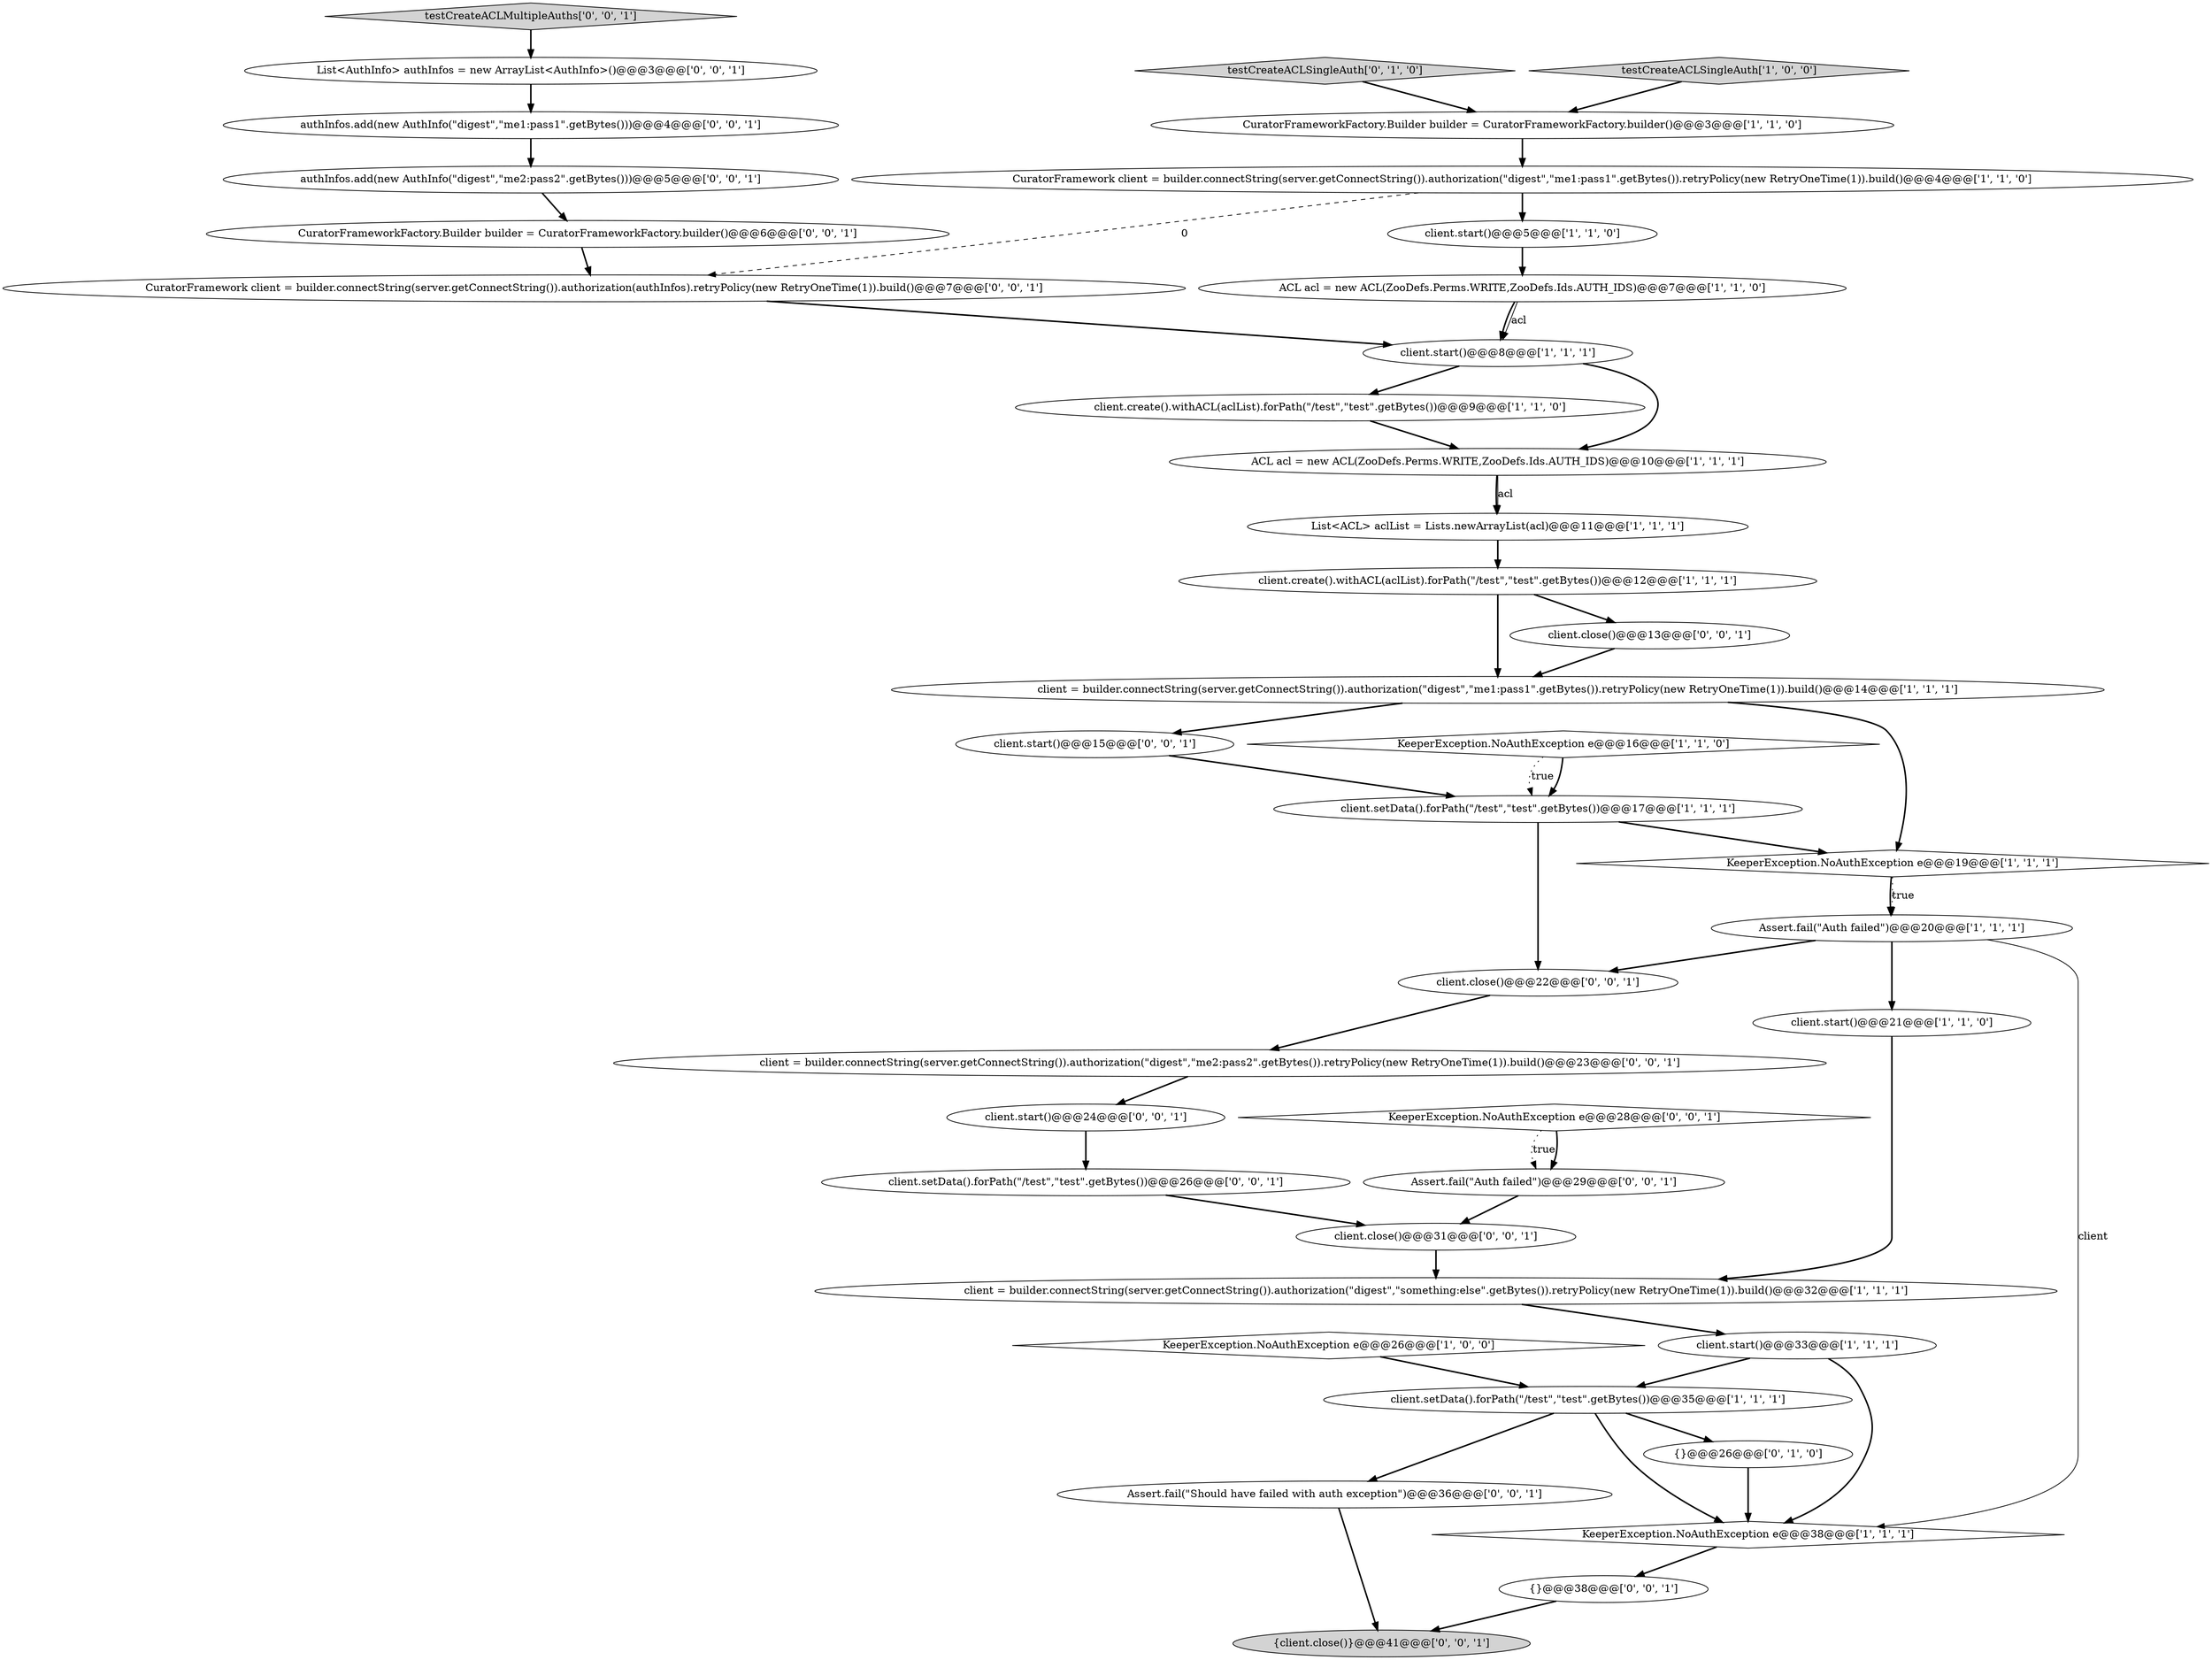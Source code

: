 digraph {
1 [style = filled, label = "CuratorFrameworkFactory.Builder builder = CuratorFrameworkFactory.builder()@@@3@@@['1', '1', '0']", fillcolor = white, shape = ellipse image = "AAA0AAABBB1BBB"];
10 [style = filled, label = "client.setData().forPath(\"/test\",\"test\".getBytes())@@@35@@@['1', '1', '1']", fillcolor = white, shape = ellipse image = "AAA0AAABBB1BBB"];
37 [style = filled, label = "CuratorFramework client = builder.connectString(server.getConnectString()).authorization(authInfos).retryPolicy(new RetryOneTime(1)).build()@@@7@@@['0', '0', '1']", fillcolor = white, shape = ellipse image = "AAA0AAABBB3BBB"];
35 [style = filled, label = "testCreateACLMultipleAuths['0', '0', '1']", fillcolor = lightgray, shape = diamond image = "AAA0AAABBB3BBB"];
8 [style = filled, label = "KeeperException.NoAuthException e@@@26@@@['1', '0', '0']", fillcolor = white, shape = diamond image = "AAA0AAABBB1BBB"];
15 [style = filled, label = "testCreateACLSingleAuth['1', '0', '0']", fillcolor = lightgray, shape = diamond image = "AAA0AAABBB1BBB"];
21 [style = filled, label = "testCreateACLSingleAuth['0', '1', '0']", fillcolor = lightgray, shape = diamond image = "AAA0AAABBB2BBB"];
6 [style = filled, label = "CuratorFramework client = builder.connectString(server.getConnectString()).authorization(\"digest\",\"me1:pass1\".getBytes()).retryPolicy(new RetryOneTime(1)).build()@@@4@@@['1', '1', '0']", fillcolor = white, shape = ellipse image = "AAA0AAABBB1BBB"];
38 [style = filled, label = "authInfos.add(new AuthInfo(\"digest\",\"me1:pass1\".getBytes()))@@@4@@@['0', '0', '1']", fillcolor = white, shape = ellipse image = "AAA0AAABBB3BBB"];
12 [style = filled, label = "client.create().withACL(aclList).forPath(\"/test\",\"test\".getBytes())@@@12@@@['1', '1', '1']", fillcolor = white, shape = ellipse image = "AAA0AAABBB1BBB"];
26 [style = filled, label = "authInfos.add(new AuthInfo(\"digest\",\"me2:pass2\".getBytes()))@@@5@@@['0', '0', '1']", fillcolor = white, shape = ellipse image = "AAA0AAABBB3BBB"];
2 [style = filled, label = "client.start()@@@5@@@['1', '1', '0']", fillcolor = white, shape = ellipse image = "AAA0AAABBB1BBB"];
34 [style = filled, label = "List<AuthInfo> authInfos = new ArrayList<AuthInfo>()@@@3@@@['0', '0', '1']", fillcolor = white, shape = ellipse image = "AAA0AAABBB3BBB"];
30 [style = filled, label = "client.start()@@@15@@@['0', '0', '1']", fillcolor = white, shape = ellipse image = "AAA0AAABBB3BBB"];
27 [style = filled, label = "client.close()@@@22@@@['0', '0', '1']", fillcolor = white, shape = ellipse image = "AAA0AAABBB3BBB"];
40 [style = filled, label = "Assert.fail(\"Auth failed\")@@@29@@@['0', '0', '1']", fillcolor = white, shape = ellipse image = "AAA0AAABBB3BBB"];
9 [style = filled, label = "List<ACL> aclList = Lists.newArrayList(acl)@@@11@@@['1', '1', '1']", fillcolor = white, shape = ellipse image = "AAA0AAABBB1BBB"];
20 [style = filled, label = "client = builder.connectString(server.getConnectString()).authorization(\"digest\",\"me1:pass1\".getBytes()).retryPolicy(new RetryOneTime(1)).build()@@@14@@@['1', '1', '1']", fillcolor = white, shape = ellipse image = "AAA0AAABBB1BBB"];
3 [style = filled, label = "ACL acl = new ACL(ZooDefs.Perms.WRITE,ZooDefs.Ids.AUTH_IDS)@@@7@@@['1', '1', '0']", fillcolor = white, shape = ellipse image = "AAA0AAABBB1BBB"];
0 [style = filled, label = "KeeperException.NoAuthException e@@@19@@@['1', '1', '1']", fillcolor = white, shape = diamond image = "AAA0AAABBB1BBB"];
4 [style = filled, label = "client = builder.connectString(server.getConnectString()).authorization(\"digest\",\"something:else\".getBytes()).retryPolicy(new RetryOneTime(1)).build()@@@32@@@['1', '1', '1']", fillcolor = white, shape = ellipse image = "AAA0AAABBB1BBB"];
17 [style = filled, label = "client.start()@@@8@@@['1', '1', '1']", fillcolor = white, shape = ellipse image = "AAA0AAABBB1BBB"];
24 [style = filled, label = "client = builder.connectString(server.getConnectString()).authorization(\"digest\",\"me2:pass2\".getBytes()).retryPolicy(new RetryOneTime(1)).build()@@@23@@@['0', '0', '1']", fillcolor = white, shape = ellipse image = "AAA0AAABBB3BBB"];
5 [style = filled, label = "KeeperException.NoAuthException e@@@16@@@['1', '1', '0']", fillcolor = white, shape = diamond image = "AAA0AAABBB1BBB"];
23 [style = filled, label = "KeeperException.NoAuthException e@@@28@@@['0', '0', '1']", fillcolor = white, shape = diamond image = "AAA0AAABBB3BBB"];
14 [style = filled, label = "Assert.fail(\"Auth failed\")@@@20@@@['1', '1', '1']", fillcolor = white, shape = ellipse image = "AAA0AAABBB1BBB"];
31 [style = filled, label = "client.close()@@@31@@@['0', '0', '1']", fillcolor = white, shape = ellipse image = "AAA0AAABBB3BBB"];
19 [style = filled, label = "KeeperException.NoAuthException e@@@38@@@['1', '1', '1']", fillcolor = white, shape = diamond image = "AAA0AAABBB1BBB"];
7 [style = filled, label = "client.start()@@@21@@@['1', '1', '0']", fillcolor = white, shape = ellipse image = "AAA0AAABBB1BBB"];
18 [style = filled, label = "client.create().withACL(aclList).forPath(\"/test\",\"test\".getBytes())@@@9@@@['1', '1', '0']", fillcolor = white, shape = ellipse image = "AAA0AAABBB1BBB"];
29 [style = filled, label = "{client.close()}@@@41@@@['0', '0', '1']", fillcolor = lightgray, shape = ellipse image = "AAA0AAABBB3BBB"];
28 [style = filled, label = "client.start()@@@24@@@['0', '0', '1']", fillcolor = white, shape = ellipse image = "AAA0AAABBB3BBB"];
25 [style = filled, label = "client.setData().forPath(\"/test\",\"test\".getBytes())@@@26@@@['0', '0', '1']", fillcolor = white, shape = ellipse image = "AAA0AAABBB3BBB"];
11 [style = filled, label = "ACL acl = new ACL(ZooDefs.Perms.WRITE,ZooDefs.Ids.AUTH_IDS)@@@10@@@['1', '1', '1']", fillcolor = white, shape = ellipse image = "AAA0AAABBB1BBB"];
33 [style = filled, label = "{}@@@38@@@['0', '0', '1']", fillcolor = white, shape = ellipse image = "AAA0AAABBB3BBB"];
39 [style = filled, label = "CuratorFrameworkFactory.Builder builder = CuratorFrameworkFactory.builder()@@@6@@@['0', '0', '1']", fillcolor = white, shape = ellipse image = "AAA0AAABBB3BBB"];
16 [style = filled, label = "client.setData().forPath(\"/test\",\"test\".getBytes())@@@17@@@['1', '1', '1']", fillcolor = white, shape = ellipse image = "AAA0AAABBB1BBB"];
32 [style = filled, label = "Assert.fail(\"Should have failed with auth exception\")@@@36@@@['0', '0', '1']", fillcolor = white, shape = ellipse image = "AAA0AAABBB3BBB"];
13 [style = filled, label = "client.start()@@@33@@@['1', '1', '1']", fillcolor = white, shape = ellipse image = "AAA0AAABBB1BBB"];
22 [style = filled, label = "{}@@@26@@@['0', '1', '0']", fillcolor = white, shape = ellipse image = "AAA0AAABBB2BBB"];
36 [style = filled, label = "client.close()@@@13@@@['0', '0', '1']", fillcolor = white, shape = ellipse image = "AAA0AAABBB3BBB"];
39->37 [style = bold, label=""];
10->22 [style = bold, label=""];
13->10 [style = bold, label=""];
24->28 [style = bold, label=""];
8->10 [style = bold, label=""];
19->33 [style = bold, label=""];
16->0 [style = bold, label=""];
16->27 [style = bold, label=""];
22->19 [style = bold, label=""];
3->17 [style = solid, label="acl"];
10->19 [style = bold, label=""];
2->3 [style = bold, label=""];
4->13 [style = bold, label=""];
18->11 [style = bold, label=""];
20->0 [style = bold, label=""];
37->17 [style = bold, label=""];
12->36 [style = bold, label=""];
12->20 [style = bold, label=""];
14->19 [style = solid, label="client"];
31->4 [style = bold, label=""];
10->32 [style = bold, label=""];
7->4 [style = bold, label=""];
11->9 [style = bold, label=""];
6->37 [style = dashed, label="0"];
26->39 [style = bold, label=""];
17->11 [style = bold, label=""];
36->20 [style = bold, label=""];
14->7 [style = bold, label=""];
25->31 [style = bold, label=""];
6->2 [style = bold, label=""];
32->29 [style = bold, label=""];
5->16 [style = bold, label=""];
33->29 [style = bold, label=""];
11->9 [style = solid, label="acl"];
23->40 [style = dotted, label="true"];
0->14 [style = bold, label=""];
13->19 [style = bold, label=""];
1->6 [style = bold, label=""];
23->40 [style = bold, label=""];
21->1 [style = bold, label=""];
5->16 [style = dotted, label="true"];
28->25 [style = bold, label=""];
3->17 [style = bold, label=""];
0->14 [style = dotted, label="true"];
27->24 [style = bold, label=""];
38->26 [style = bold, label=""];
9->12 [style = bold, label=""];
14->27 [style = bold, label=""];
34->38 [style = bold, label=""];
40->31 [style = bold, label=""];
35->34 [style = bold, label=""];
20->30 [style = bold, label=""];
30->16 [style = bold, label=""];
17->18 [style = bold, label=""];
15->1 [style = bold, label=""];
}

